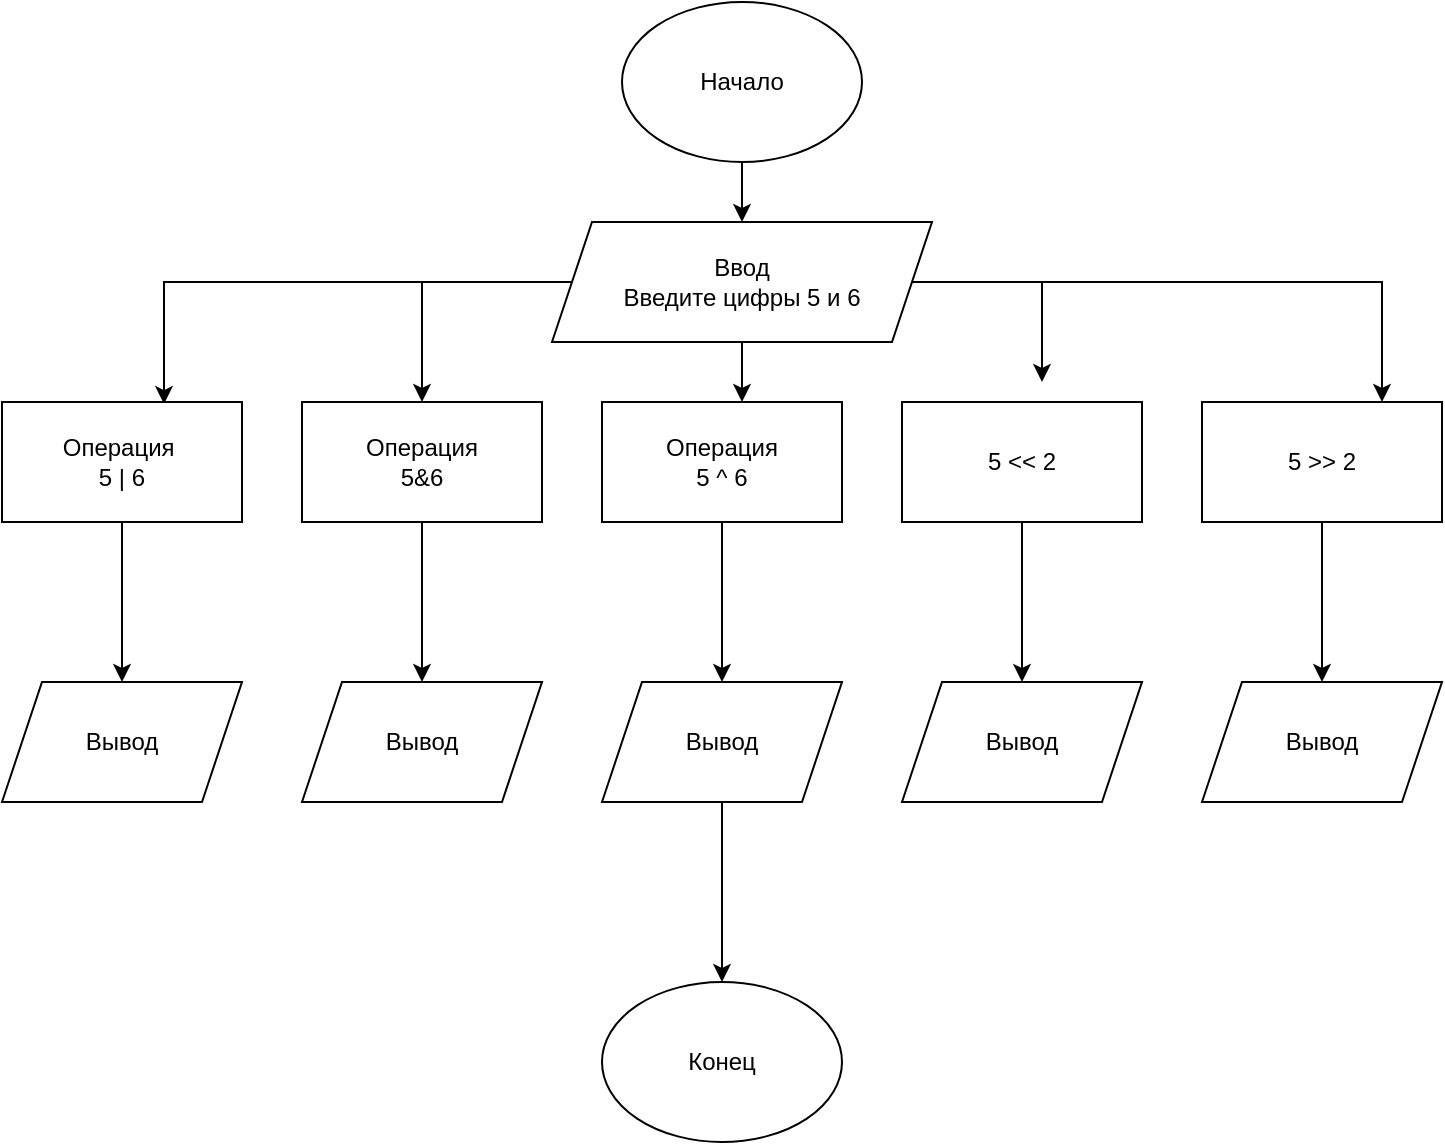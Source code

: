 <mxfile version="14.8.0" type="github" pages="3">
  <diagram id="Vywnfqq46tUQ-HE7cAHF" name="Страница 1">
    <mxGraphModel dx="1422" dy="762" grid="1" gridSize="10" guides="1" tooltips="1" connect="1" arrows="1" fold="1" page="1" pageScale="1" pageWidth="827" pageHeight="1169" math="0" shadow="0">
      <root>
        <mxCell id="0" />
        <mxCell id="1" parent="0" />
        <mxCell id="_ZdgKzZlL65n7Ko-tW3_-16" value="" style="edgeStyle=orthogonalEdgeStyle;rounded=0;orthogonalLoop=1;jettySize=auto;html=1;" edge="1" parent="1" source="_ZdgKzZlL65n7Ko-tW3_-1" target="_ZdgKzZlL65n7Ko-tW3_-4">
          <mxGeometry relative="1" as="geometry" />
        </mxCell>
        <mxCell id="_ZdgKzZlL65n7Ko-tW3_-1" value="Начало" style="ellipse;whiteSpace=wrap;html=1;" vertex="1" parent="1">
          <mxGeometry x="340" y="30" width="120" height="80" as="geometry" />
        </mxCell>
        <mxCell id="_ZdgKzZlL65n7Ko-tW3_-2" value="Конец" style="ellipse;whiteSpace=wrap;html=1;" vertex="1" parent="1">
          <mxGeometry x="330" y="520" width="120" height="80" as="geometry" />
        </mxCell>
        <mxCell id="_ZdgKzZlL65n7Ko-tW3_-42" value="" style="edgeStyle=orthogonalEdgeStyle;rounded=0;orthogonalLoop=1;jettySize=auto;html=1;" edge="1" parent="1" source="_ZdgKzZlL65n7Ko-tW3_-3" target="_ZdgKzZlL65n7Ko-tW3_-2">
          <mxGeometry relative="1" as="geometry" />
        </mxCell>
        <mxCell id="_ZdgKzZlL65n7Ko-tW3_-3" value="Вывод" style="shape=parallelogram;perimeter=parallelogramPerimeter;whiteSpace=wrap;html=1;fixedSize=1;" vertex="1" parent="1">
          <mxGeometry x="330" y="370" width="120" height="60" as="geometry" />
        </mxCell>
        <mxCell id="_ZdgKzZlL65n7Ko-tW3_-23" style="edgeStyle=orthogonalEdgeStyle;rounded=0;orthogonalLoop=1;jettySize=auto;html=1;" edge="1" parent="1" source="_ZdgKzZlL65n7Ko-tW3_-4" target="_ZdgKzZlL65n7Ko-tW3_-17">
          <mxGeometry relative="1" as="geometry" />
        </mxCell>
        <mxCell id="_ZdgKzZlL65n7Ko-tW3_-24" style="edgeStyle=orthogonalEdgeStyle;rounded=0;orthogonalLoop=1;jettySize=auto;html=1;entryX=0.675;entryY=0.017;entryDx=0;entryDy=0;entryPerimeter=0;" edge="1" parent="1" source="_ZdgKzZlL65n7Ko-tW3_-4" target="_ZdgKzZlL65n7Ko-tW3_-18">
          <mxGeometry relative="1" as="geometry" />
        </mxCell>
        <mxCell id="_ZdgKzZlL65n7Ko-tW3_-27" value="" style="edgeStyle=orthogonalEdgeStyle;rounded=0;orthogonalLoop=1;jettySize=auto;html=1;" edge="1" parent="1" source="_ZdgKzZlL65n7Ko-tW3_-4" target="_ZdgKzZlL65n7Ko-tW3_-19">
          <mxGeometry relative="1" as="geometry">
            <Array as="points">
              <mxPoint x="400" y="230" />
              <mxPoint x="400" y="230" />
            </Array>
          </mxGeometry>
        </mxCell>
        <mxCell id="_ZdgKzZlL65n7Ko-tW3_-28" style="edgeStyle=orthogonalEdgeStyle;rounded=0;orthogonalLoop=1;jettySize=auto;html=1;" edge="1" parent="1" source="_ZdgKzZlL65n7Ko-tW3_-4">
          <mxGeometry relative="1" as="geometry">
            <mxPoint x="550" y="220" as="targetPoint" />
            <Array as="points">
              <mxPoint x="550" y="170" />
            </Array>
          </mxGeometry>
        </mxCell>
        <mxCell id="_ZdgKzZlL65n7Ko-tW3_-29" style="edgeStyle=orthogonalEdgeStyle;rounded=0;orthogonalLoop=1;jettySize=auto;html=1;entryX=0.75;entryY=0;entryDx=0;entryDy=0;" edge="1" parent="1" source="_ZdgKzZlL65n7Ko-tW3_-4" target="_ZdgKzZlL65n7Ko-tW3_-21">
          <mxGeometry relative="1" as="geometry" />
        </mxCell>
        <mxCell id="_ZdgKzZlL65n7Ko-tW3_-4" value="Ввод&lt;br&gt;Введите цифры 5 и 6" style="shape=parallelogram;perimeter=parallelogramPerimeter;whiteSpace=wrap;html=1;fixedSize=1;" vertex="1" parent="1">
          <mxGeometry x="305" y="140" width="190" height="60" as="geometry" />
        </mxCell>
        <mxCell id="_ZdgKzZlL65n7Ko-tW3_-34" value="" style="edgeStyle=orthogonalEdgeStyle;rounded=0;orthogonalLoop=1;jettySize=auto;html=1;" edge="1" parent="1" source="_ZdgKzZlL65n7Ko-tW3_-17" target="_ZdgKzZlL65n7Ko-tW3_-33">
          <mxGeometry relative="1" as="geometry" />
        </mxCell>
        <mxCell id="_ZdgKzZlL65n7Ko-tW3_-17" value="Операция&lt;br&gt;5&amp;amp;6" style="rounded=0;whiteSpace=wrap;html=1;" vertex="1" parent="1">
          <mxGeometry x="180" y="230" width="120" height="60" as="geometry" />
        </mxCell>
        <mxCell id="_ZdgKzZlL65n7Ko-tW3_-36" value="" style="edgeStyle=orthogonalEdgeStyle;rounded=0;orthogonalLoop=1;jettySize=auto;html=1;" edge="1" parent="1" source="_ZdgKzZlL65n7Ko-tW3_-18" target="_ZdgKzZlL65n7Ko-tW3_-35">
          <mxGeometry relative="1" as="geometry" />
        </mxCell>
        <mxCell id="_ZdgKzZlL65n7Ko-tW3_-18" value="Операция&amp;nbsp;&lt;br&gt;5 | 6" style="rounded=0;whiteSpace=wrap;html=1;" vertex="1" parent="1">
          <mxGeometry x="30" y="230" width="120" height="60" as="geometry" />
        </mxCell>
        <mxCell id="_ZdgKzZlL65n7Ko-tW3_-32" value="" style="edgeStyle=orthogonalEdgeStyle;rounded=0;orthogonalLoop=1;jettySize=auto;html=1;" edge="1" parent="1" source="_ZdgKzZlL65n7Ko-tW3_-19" target="_ZdgKzZlL65n7Ko-tW3_-3">
          <mxGeometry relative="1" as="geometry" />
        </mxCell>
        <mxCell id="_ZdgKzZlL65n7Ko-tW3_-19" value="Операция&lt;br&gt;5 ^ 6" style="rounded=0;whiteSpace=wrap;html=1;" vertex="1" parent="1">
          <mxGeometry x="330" y="230" width="120" height="60" as="geometry" />
        </mxCell>
        <mxCell id="_ZdgKzZlL65n7Ko-tW3_-38" value="" style="edgeStyle=orthogonalEdgeStyle;rounded=0;orthogonalLoop=1;jettySize=auto;html=1;" edge="1" parent="1" source="_ZdgKzZlL65n7Ko-tW3_-20" target="_ZdgKzZlL65n7Ko-tW3_-37">
          <mxGeometry relative="1" as="geometry" />
        </mxCell>
        <mxCell id="_ZdgKzZlL65n7Ko-tW3_-20" value="5 &amp;lt;&amp;lt; 2" style="rounded=0;whiteSpace=wrap;html=1;" vertex="1" parent="1">
          <mxGeometry x="480" y="230" width="120" height="60" as="geometry" />
        </mxCell>
        <mxCell id="_ZdgKzZlL65n7Ko-tW3_-40" value="" style="edgeStyle=orthogonalEdgeStyle;rounded=0;orthogonalLoop=1;jettySize=auto;html=1;" edge="1" parent="1" source="_ZdgKzZlL65n7Ko-tW3_-21" target="_ZdgKzZlL65n7Ko-tW3_-39">
          <mxGeometry relative="1" as="geometry" />
        </mxCell>
        <mxCell id="_ZdgKzZlL65n7Ko-tW3_-21" value="5 &amp;gt;&amp;gt; 2" style="rounded=0;whiteSpace=wrap;html=1;" vertex="1" parent="1">
          <mxGeometry x="630" y="230" width="120" height="60" as="geometry" />
        </mxCell>
        <mxCell id="_ZdgKzZlL65n7Ko-tW3_-33" value="Вывод" style="shape=parallelogram;perimeter=parallelogramPerimeter;whiteSpace=wrap;html=1;fixedSize=1;rounded=0;" vertex="1" parent="1">
          <mxGeometry x="180" y="370" width="120" height="60" as="geometry" />
        </mxCell>
        <mxCell id="_ZdgKzZlL65n7Ko-tW3_-35" value="Вывод" style="shape=parallelogram;perimeter=parallelogramPerimeter;whiteSpace=wrap;html=1;fixedSize=1;rounded=0;" vertex="1" parent="1">
          <mxGeometry x="30" y="370" width="120" height="60" as="geometry" />
        </mxCell>
        <mxCell id="_ZdgKzZlL65n7Ko-tW3_-37" value="Вывод" style="shape=parallelogram;perimeter=parallelogramPerimeter;whiteSpace=wrap;html=1;fixedSize=1;rounded=0;" vertex="1" parent="1">
          <mxGeometry x="480" y="370" width="120" height="60" as="geometry" />
        </mxCell>
        <mxCell id="_ZdgKzZlL65n7Ko-tW3_-39" value="Вывод" style="shape=parallelogram;perimeter=parallelogramPerimeter;whiteSpace=wrap;html=1;fixedSize=1;rounded=0;" vertex="1" parent="1">
          <mxGeometry x="630" y="370" width="120" height="60" as="geometry" />
        </mxCell>
      </root>
    </mxGraphModel>
  </diagram>
  <diagram id="Ql-FhTPaMFxN2fjxQd2F" name="Страница 2">
    <mxGraphModel dx="1422" dy="762" grid="1" gridSize="10" guides="1" tooltips="1" connect="1" arrows="1" fold="1" page="1" pageScale="1" pageWidth="827" pageHeight="1169" math="0" shadow="0">
      <root>
        <mxCell id="DMsjzMJKJMLas8UG76rK-0" />
        <mxCell id="DMsjzMJKJMLas8UG76rK-1" parent="DMsjzMJKJMLas8UG76rK-0" />
        <mxCell id="DMsjzMJKJMLas8UG76rK-5" value="" style="edgeStyle=orthogonalEdgeStyle;rounded=0;orthogonalLoop=1;jettySize=auto;html=1;" edge="1" parent="DMsjzMJKJMLas8UG76rK-1" source="DMsjzMJKJMLas8UG76rK-3" target="DMsjzMJKJMLas8UG76rK-4">
          <mxGeometry relative="1" as="geometry" />
        </mxCell>
        <mxCell id="DMsjzMJKJMLas8UG76rK-3" value="Начало" style="ellipse;whiteSpace=wrap;html=1;" vertex="1" parent="DMsjzMJKJMLas8UG76rK-1">
          <mxGeometry x="354" y="20" width="120" height="80" as="geometry" />
        </mxCell>
        <mxCell id="DMsjzMJKJMLas8UG76rK-7" value="" style="edgeStyle=orthogonalEdgeStyle;rounded=0;orthogonalLoop=1;jettySize=auto;html=1;" edge="1" parent="DMsjzMJKJMLas8UG76rK-1" source="DMsjzMJKJMLas8UG76rK-4" target="DMsjzMJKJMLas8UG76rK-6">
          <mxGeometry relative="1" as="geometry" />
        </mxCell>
        <mxCell id="DMsjzMJKJMLas8UG76rK-4" value="Ввод данных координат первой точки" style="shape=parallelogram;perimeter=parallelogramPerimeter;whiteSpace=wrap;html=1;fixedSize=1;" vertex="1" parent="DMsjzMJKJMLas8UG76rK-1">
          <mxGeometry x="269" y="140" width="290" height="70" as="geometry" />
        </mxCell>
        <mxCell id="DMsjzMJKJMLas8UG76rK-9" value="" style="edgeStyle=orthogonalEdgeStyle;rounded=0;orthogonalLoop=1;jettySize=auto;html=1;" edge="1" parent="DMsjzMJKJMLas8UG76rK-1" source="DMsjzMJKJMLas8UG76rK-6" target="DMsjzMJKJMLas8UG76rK-8">
          <mxGeometry relative="1" as="geometry" />
        </mxCell>
        <mxCell id="DMsjzMJKJMLas8UG76rK-6" value="Ввод данных координат второй точки" style="shape=parallelogram;perimeter=parallelogramPerimeter;whiteSpace=wrap;html=1;fixedSize=1;" vertex="1" parent="DMsjzMJKJMLas8UG76rK-1">
          <mxGeometry x="270" y="270" width="290" height="60" as="geometry" />
        </mxCell>
        <mxCell id="DMsjzMJKJMLas8UG76rK-11" value="" style="edgeStyle=orthogonalEdgeStyle;rounded=0;orthogonalLoop=1;jettySize=auto;html=1;" edge="1" parent="DMsjzMJKJMLas8UG76rK-1" source="DMsjzMJKJMLas8UG76rK-8" target="DMsjzMJKJMLas8UG76rK-10">
          <mxGeometry relative="1" as="geometry" />
        </mxCell>
        <mxCell id="DMsjzMJKJMLas8UG76rK-14" value="" style="edgeStyle=orthogonalEdgeStyle;rounded=0;orthogonalLoop=1;jettySize=auto;html=1;" edge="1" parent="DMsjzMJKJMLas8UG76rK-1" source="DMsjzMJKJMLas8UG76rK-8" target="DMsjzMJKJMLas8UG76rK-13">
          <mxGeometry relative="1" as="geometry" />
        </mxCell>
        <mxCell id="DMsjzMJKJMLas8UG76rK-8" value="x1 = x2" style="rhombus;whiteSpace=wrap;html=1;" vertex="1" parent="DMsjzMJKJMLas8UG76rK-1">
          <mxGeometry x="374" y="390" width="80" height="80" as="geometry" />
        </mxCell>
        <mxCell id="DMsjzMJKJMLas8UG76rK-20" style="edgeStyle=orthogonalEdgeStyle;rounded=0;orthogonalLoop=1;jettySize=auto;html=1;entryX=0.6;entryY=-0.067;entryDx=0;entryDy=0;entryPerimeter=0;" edge="1" parent="DMsjzMJKJMLas8UG76rK-1" source="DMsjzMJKJMLas8UG76rK-10" target="DMsjzMJKJMLas8UG76rK-16">
          <mxGeometry relative="1" as="geometry">
            <mxPoint x="420" y="600" as="targetPoint" />
          </mxGeometry>
        </mxCell>
        <mxCell id="DMsjzMJKJMLas8UG76rK-10" value="k = (y1 - y2) /&amp;nbsp;&lt;br&gt;(x1 - x2" style="whiteSpace=wrap;html=1;" vertex="1" parent="DMsjzMJKJMLas8UG76rK-1">
          <mxGeometry x="510" y="480" width="120" height="60" as="geometry" />
        </mxCell>
        <mxCell id="DMsjzMJKJMLas8UG76rK-12" value="Нет" style="text;html=1;strokeColor=none;fillColor=none;align=center;verticalAlign=middle;whiteSpace=wrap;rounded=0;" vertex="1" parent="DMsjzMJKJMLas8UG76rK-1">
          <mxGeometry x="500" y="400" width="40" height="20" as="geometry" />
        </mxCell>
        <mxCell id="DMsjzMJKJMLas8UG76rK-19" style="edgeStyle=orthogonalEdgeStyle;rounded=0;orthogonalLoop=1;jettySize=auto;html=1;entryX=0.5;entryY=0;entryDx=0;entryDy=0;" edge="1" parent="DMsjzMJKJMLas8UG76rK-1" source="DMsjzMJKJMLas8UG76rK-13" target="DMsjzMJKJMLas8UG76rK-16">
          <mxGeometry relative="1" as="geometry" />
        </mxCell>
        <mxCell id="DMsjzMJKJMLas8UG76rK-13" value="k = 0" style="whiteSpace=wrap;html=1;" vertex="1" parent="DMsjzMJKJMLas8UG76rK-1">
          <mxGeometry x="220" y="480" width="120" height="60" as="geometry" />
        </mxCell>
        <mxCell id="DMsjzMJKJMLas8UG76rK-15" value="Да" style="text;html=1;strokeColor=none;fillColor=none;align=center;verticalAlign=middle;whiteSpace=wrap;rounded=0;" vertex="1" parent="DMsjzMJKJMLas8UG76rK-1">
          <mxGeometry x="320" y="400" width="40" height="20" as="geometry" />
        </mxCell>
        <mxCell id="DMsjzMJKJMLas8UG76rK-22" value="" style="edgeStyle=orthogonalEdgeStyle;rounded=0;orthogonalLoop=1;jettySize=auto;html=1;" edge="1" parent="DMsjzMJKJMLas8UG76rK-1" source="DMsjzMJKJMLas8UG76rK-16" target="DMsjzMJKJMLas8UG76rK-21">
          <mxGeometry relative="1" as="geometry" />
        </mxCell>
        <mxCell id="DMsjzMJKJMLas8UG76rK-16" value="b = (y2 - k*x2)" style="rounded=0;whiteSpace=wrap;html=1;" vertex="1" parent="DMsjzMJKJMLas8UG76rK-1">
          <mxGeometry x="354" y="585" width="120" height="60" as="geometry" />
        </mxCell>
        <mxCell id="DMsjzMJKJMLas8UG76rK-24" value="" style="edgeStyle=orthogonalEdgeStyle;rounded=0;orthogonalLoop=1;jettySize=auto;html=1;" edge="1" parent="DMsjzMJKJMLas8UG76rK-1" source="DMsjzMJKJMLas8UG76rK-21" target="DMsjzMJKJMLas8UG76rK-23">
          <mxGeometry relative="1" as="geometry" />
        </mxCell>
        <mxCell id="DMsjzMJKJMLas8UG76rK-21" value="Вывод уравнения&lt;br&gt;y = k*x + b" style="shape=parallelogram;perimeter=parallelogramPerimeter;whiteSpace=wrap;html=1;fixedSize=1;rounded=0;" vertex="1" parent="DMsjzMJKJMLas8UG76rK-1">
          <mxGeometry x="320" y="725" width="190" height="60" as="geometry" />
        </mxCell>
        <mxCell id="DMsjzMJKJMLas8UG76rK-23" value="Конец" style="ellipse;whiteSpace=wrap;html=1;rounded=0;" vertex="1" parent="DMsjzMJKJMLas8UG76rK-1">
          <mxGeometry x="355" y="865" width="120" height="60" as="geometry" />
        </mxCell>
      </root>
    </mxGraphModel>
  </diagram>
  <diagram id="HhNLS13u0ajb6OrMEUql" name="Страница 3">
    <mxGraphModel dx="1422" dy="762" grid="1" gridSize="10" guides="1" tooltips="1" connect="1" arrows="1" fold="1" page="1" pageScale="1" pageWidth="827" pageHeight="1169" math="0" shadow="0">
      <root>
        <mxCell id="TYjafor36wQTe4I6JeaP-0" />
        <mxCell id="TYjafor36wQTe4I6JeaP-1" parent="TYjafor36wQTe4I6JeaP-0" />
        <mxCell id="TYjafor36wQTe4I6JeaP-4" value="" style="edgeStyle=orthogonalEdgeStyle;rounded=0;orthogonalLoop=1;jettySize=auto;html=1;" edge="1" parent="TYjafor36wQTe4I6JeaP-1" source="TYjafor36wQTe4I6JeaP-2" target="TYjafor36wQTe4I6JeaP-3">
          <mxGeometry relative="1" as="geometry" />
        </mxCell>
        <mxCell id="TYjafor36wQTe4I6JeaP-2" value="Начало" style="ellipse;whiteSpace=wrap;html=1;" vertex="1" parent="TYjafor36wQTe4I6JeaP-1">
          <mxGeometry x="354" y="20" width="120" height="80" as="geometry" />
        </mxCell>
        <mxCell id="TYjafor36wQTe4I6JeaP-6" value="" style="edgeStyle=orthogonalEdgeStyle;rounded=0;orthogonalLoop=1;jettySize=auto;html=1;" edge="1" parent="TYjafor36wQTe4I6JeaP-1" source="TYjafor36wQTe4I6JeaP-3" target="TYjafor36wQTe4I6JeaP-5">
          <mxGeometry relative="1" as="geometry" />
        </mxCell>
        <mxCell id="TYjafor36wQTe4I6JeaP-3" value="Ввод диапазона целых чисел" style="shape=parallelogram;perimeter=parallelogramPerimeter;whiteSpace=wrap;html=1;fixedSize=1;" vertex="1" parent="TYjafor36wQTe4I6JeaP-1">
          <mxGeometry x="354" y="140" width="120" height="60" as="geometry" />
        </mxCell>
        <mxCell id="TYjafor36wQTe4I6JeaP-8" value="" style="edgeStyle=orthogonalEdgeStyle;rounded=0;orthogonalLoop=1;jettySize=auto;html=1;" edge="1" parent="TYjafor36wQTe4I6JeaP-1" source="TYjafor36wQTe4I6JeaP-5" target="TYjafor36wQTe4I6JeaP-7">
          <mxGeometry relative="1" as="geometry" />
        </mxCell>
        <mxCell id="TYjafor36wQTe4I6JeaP-5" value="Ввод диапазона вещественных чисел" style="shape=parallelogram;perimeter=parallelogramPerimeter;whiteSpace=wrap;html=1;fixedSize=1;" vertex="1" parent="TYjafor36wQTe4I6JeaP-1">
          <mxGeometry x="329" y="240" width="170" height="60" as="geometry" />
        </mxCell>
        <mxCell id="TYjafor36wQTe4I6JeaP-10" value="" style="edgeStyle=orthogonalEdgeStyle;rounded=0;orthogonalLoop=1;jettySize=auto;html=1;" edge="1" parent="TYjafor36wQTe4I6JeaP-1" source="TYjafor36wQTe4I6JeaP-7" target="TYjafor36wQTe4I6JeaP-9">
          <mxGeometry relative="1" as="geometry" />
        </mxCell>
        <mxCell id="TYjafor36wQTe4I6JeaP-7" value="Ввод диапазона&lt;br&gt;&amp;nbsp;латинских букв" style="shape=parallelogram;perimeter=parallelogramPerimeter;whiteSpace=wrap;html=1;fixedSize=1;" vertex="1" parent="TYjafor36wQTe4I6JeaP-1">
          <mxGeometry x="329" y="330" width="170" height="60" as="geometry" />
        </mxCell>
        <mxCell id="TYjafor36wQTe4I6JeaP-12" value="" style="edgeStyle=orthogonalEdgeStyle;rounded=0;orthogonalLoop=1;jettySize=auto;html=1;" edge="1" parent="TYjafor36wQTe4I6JeaP-1" source="TYjafor36wQTe4I6JeaP-9" target="TYjafor36wQTe4I6JeaP-11">
          <mxGeometry relative="1" as="geometry" />
        </mxCell>
        <mxCell id="TYjafor36wQTe4I6JeaP-9" value="Активация функции&lt;br&gt;Randint и Uniform c диапазонами пользователя" style="whiteSpace=wrap;html=1;" vertex="1" parent="TYjafor36wQTe4I6JeaP-1">
          <mxGeometry x="354" y="420" width="120" height="60" as="geometry" />
        </mxCell>
        <mxCell id="TYjafor36wQTe4I6JeaP-14" value="" style="edgeStyle=orthogonalEdgeStyle;rounded=0;orthogonalLoop=1;jettySize=auto;html=1;" edge="1" parent="TYjafor36wQTe4I6JeaP-1" source="TYjafor36wQTe4I6JeaP-11" target="TYjafor36wQTe4I6JeaP-13">
          <mxGeometry relative="1" as="geometry" />
        </mxCell>
        <mxCell id="TYjafor36wQTe4I6JeaP-11" value="Вывод значений" style="shape=parallelogram;perimeter=parallelogramPerimeter;whiteSpace=wrap;html=1;fixedSize=1;" vertex="1" parent="TYjafor36wQTe4I6JeaP-1">
          <mxGeometry x="354" y="525" width="120" height="60" as="geometry" />
        </mxCell>
        <mxCell id="TYjafor36wQTe4I6JeaP-13" value="Конец" style="ellipse;whiteSpace=wrap;html=1;" vertex="1" parent="TYjafor36wQTe4I6JeaP-1">
          <mxGeometry x="354" y="650" width="120" height="60" as="geometry" />
        </mxCell>
      </root>
    </mxGraphModel>
  </diagram>
</mxfile>
